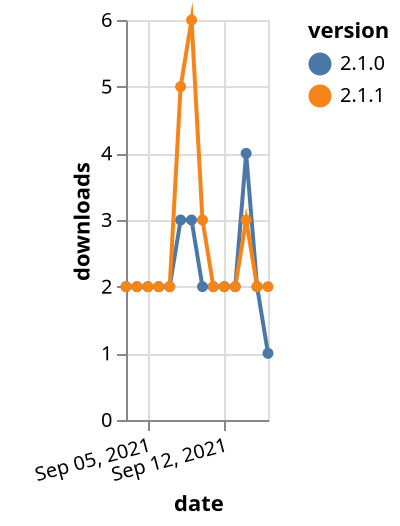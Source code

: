 {"$schema": "https://vega.github.io/schema/vega-lite/v5.json", "description": "A simple bar chart with embedded data.", "data": {"values": [{"date": "2021-09-03", "total": 2426, "delta": 2, "version": "2.1.0"}, {"date": "2021-09-04", "total": 2428, "delta": 2, "version": "2.1.0"}, {"date": "2021-09-05", "total": 2430, "delta": 2, "version": "2.1.0"}, {"date": "2021-09-06", "total": 2432, "delta": 2, "version": "2.1.0"}, {"date": "2021-09-07", "total": 2434, "delta": 2, "version": "2.1.0"}, {"date": "2021-09-08", "total": 2437, "delta": 3, "version": "2.1.0"}, {"date": "2021-09-09", "total": 2440, "delta": 3, "version": "2.1.0"}, {"date": "2021-09-10", "total": 2442, "delta": 2, "version": "2.1.0"}, {"date": "2021-09-11", "total": 2444, "delta": 2, "version": "2.1.0"}, {"date": "2021-09-12", "total": 2446, "delta": 2, "version": "2.1.0"}, {"date": "2021-09-13", "total": 2448, "delta": 2, "version": "2.1.0"}, {"date": "2021-09-14", "total": 2452, "delta": 4, "version": "2.1.0"}, {"date": "2021-09-15", "total": 2454, "delta": 2, "version": "2.1.0"}, {"date": "2021-09-16", "total": 2455, "delta": 1, "version": "2.1.0"}, {"date": "2021-09-03", "total": 3623, "delta": 2, "version": "2.1.1"}, {"date": "2021-09-04", "total": 3625, "delta": 2, "version": "2.1.1"}, {"date": "2021-09-05", "total": 3627, "delta": 2, "version": "2.1.1"}, {"date": "2021-09-06", "total": 3629, "delta": 2, "version": "2.1.1"}, {"date": "2021-09-07", "total": 3631, "delta": 2, "version": "2.1.1"}, {"date": "2021-09-08", "total": 3636, "delta": 5, "version": "2.1.1"}, {"date": "2021-09-09", "total": 3642, "delta": 6, "version": "2.1.1"}, {"date": "2021-09-10", "total": 3645, "delta": 3, "version": "2.1.1"}, {"date": "2021-09-11", "total": 3647, "delta": 2, "version": "2.1.1"}, {"date": "2021-09-12", "total": 3649, "delta": 2, "version": "2.1.1"}, {"date": "2021-09-13", "total": 3651, "delta": 2, "version": "2.1.1"}, {"date": "2021-09-14", "total": 3654, "delta": 3, "version": "2.1.1"}, {"date": "2021-09-15", "total": 3656, "delta": 2, "version": "2.1.1"}, {"date": "2021-09-16", "total": 3658, "delta": 2, "version": "2.1.1"}]}, "width": "container", "mark": {"type": "line", "point": {"filled": true}}, "encoding": {"x": {"field": "date", "type": "temporal", "timeUnit": "yearmonthdate", "title": "date", "axis": {"labelAngle": -15}}, "y": {"field": "delta", "type": "quantitative", "title": "downloads"}, "color": {"field": "version", "type": "nominal"}, "tooltip": {"field": "delta"}}}